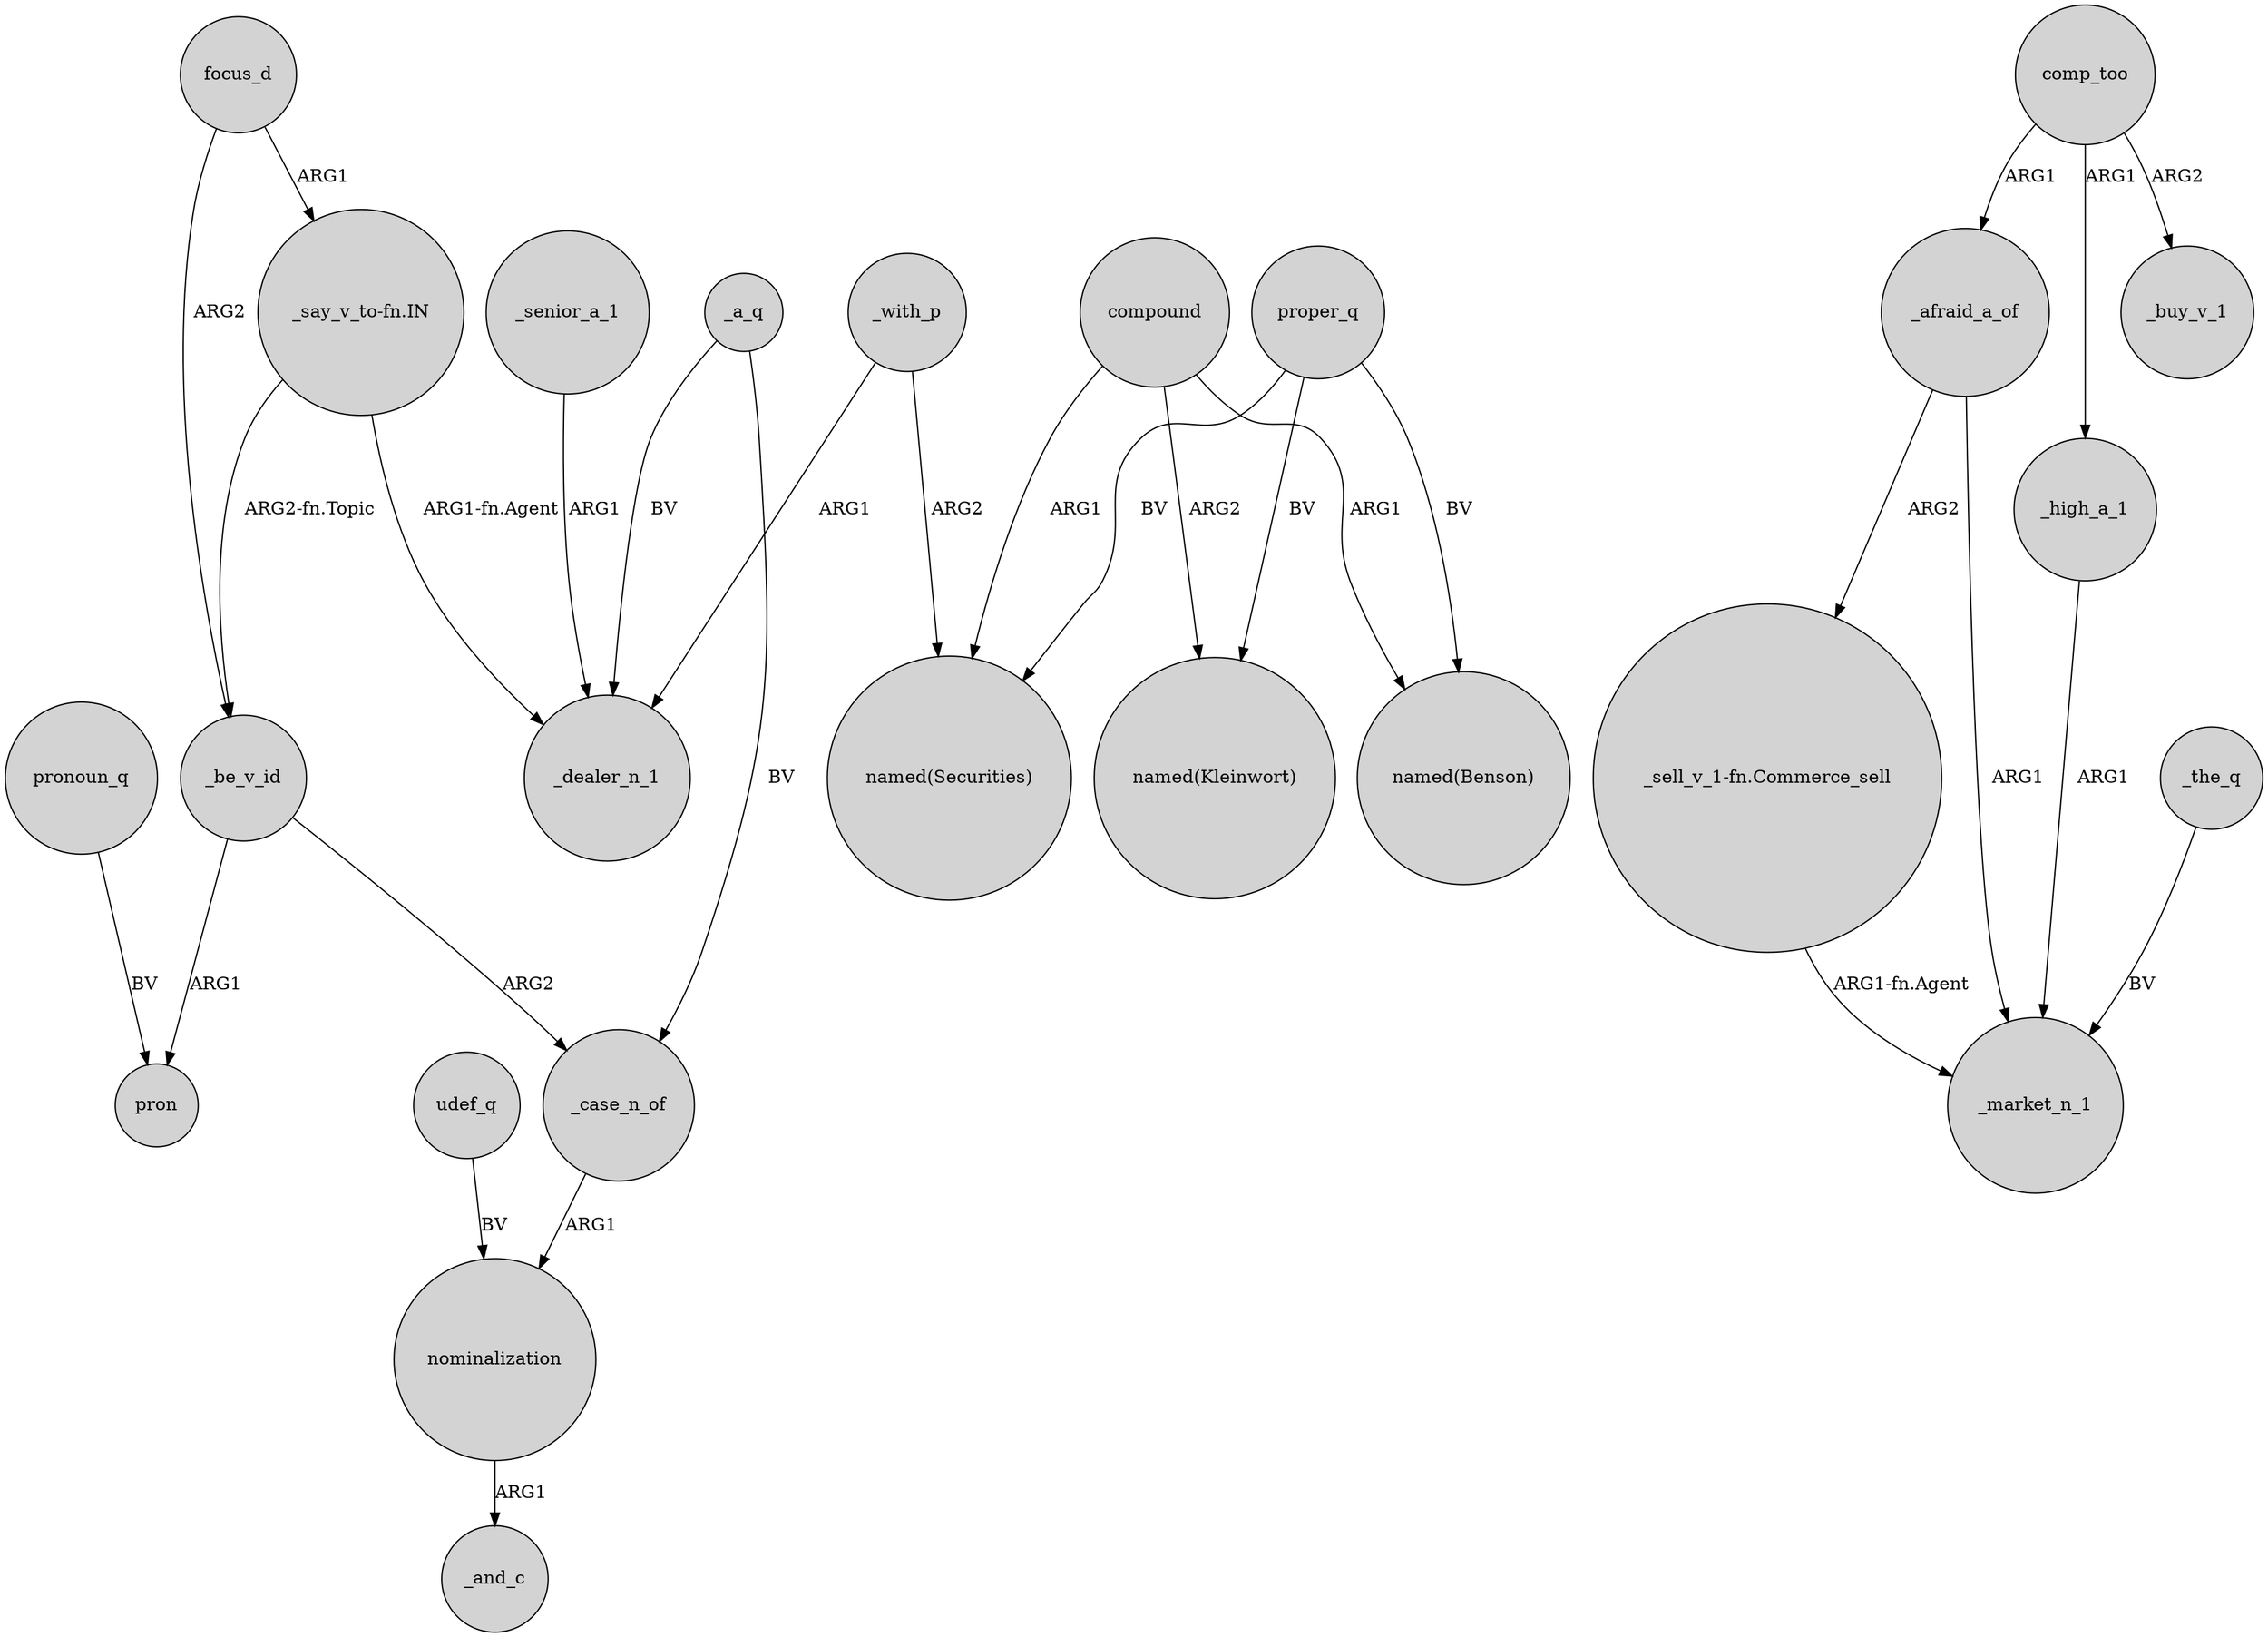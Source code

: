 digraph {
	node [shape=circle style=filled]
	focus_d -> _be_v_id [label=ARG2]
	proper_q -> "named(Benson)" [label=BV]
	_afraid_a_of -> "_sell_v_1-fn.Commerce_sell" [label=ARG2]
	_senior_a_1 -> _dealer_n_1 [label=ARG1]
	"_say_v_to-fn.IN" -> _dealer_n_1 [label="ARG1-fn.Agent"]
	_a_q -> _case_n_of [label=BV]
	nominalization -> _and_c [label=ARG1]
	comp_too -> _afraid_a_of [label=ARG1]
	"_sell_v_1-fn.Commerce_sell" -> _market_n_1 [label="ARG1-fn.Agent"]
	_with_p -> _dealer_n_1 [label=ARG1]
	_afraid_a_of -> _market_n_1 [label=ARG1]
	compound -> "named(Kleinwort)" [label=ARG2]
	_high_a_1 -> _market_n_1 [label=ARG1]
	_be_v_id -> pron [label=ARG1]
	_case_n_of -> nominalization [label=ARG1]
	proper_q -> "named(Kleinwort)" [label=BV]
	"_say_v_to-fn.IN" -> _be_v_id [label="ARG2-fn.Topic"]
	pronoun_q -> pron [label=BV]
	comp_too -> _high_a_1 [label=ARG1]
	comp_too -> _buy_v_1 [label=ARG2]
	udef_q -> nominalization [label=BV]
	proper_q -> "named(Securities)" [label=BV]
	compound -> "named(Benson)" [label=ARG1]
	_a_q -> _dealer_n_1 [label=BV]
	_the_q -> _market_n_1 [label=BV]
	_be_v_id -> _case_n_of [label=ARG2]
	compound -> "named(Securities)" [label=ARG1]
	focus_d -> "_say_v_to-fn.IN" [label=ARG1]
	_with_p -> "named(Securities)" [label=ARG2]
}
